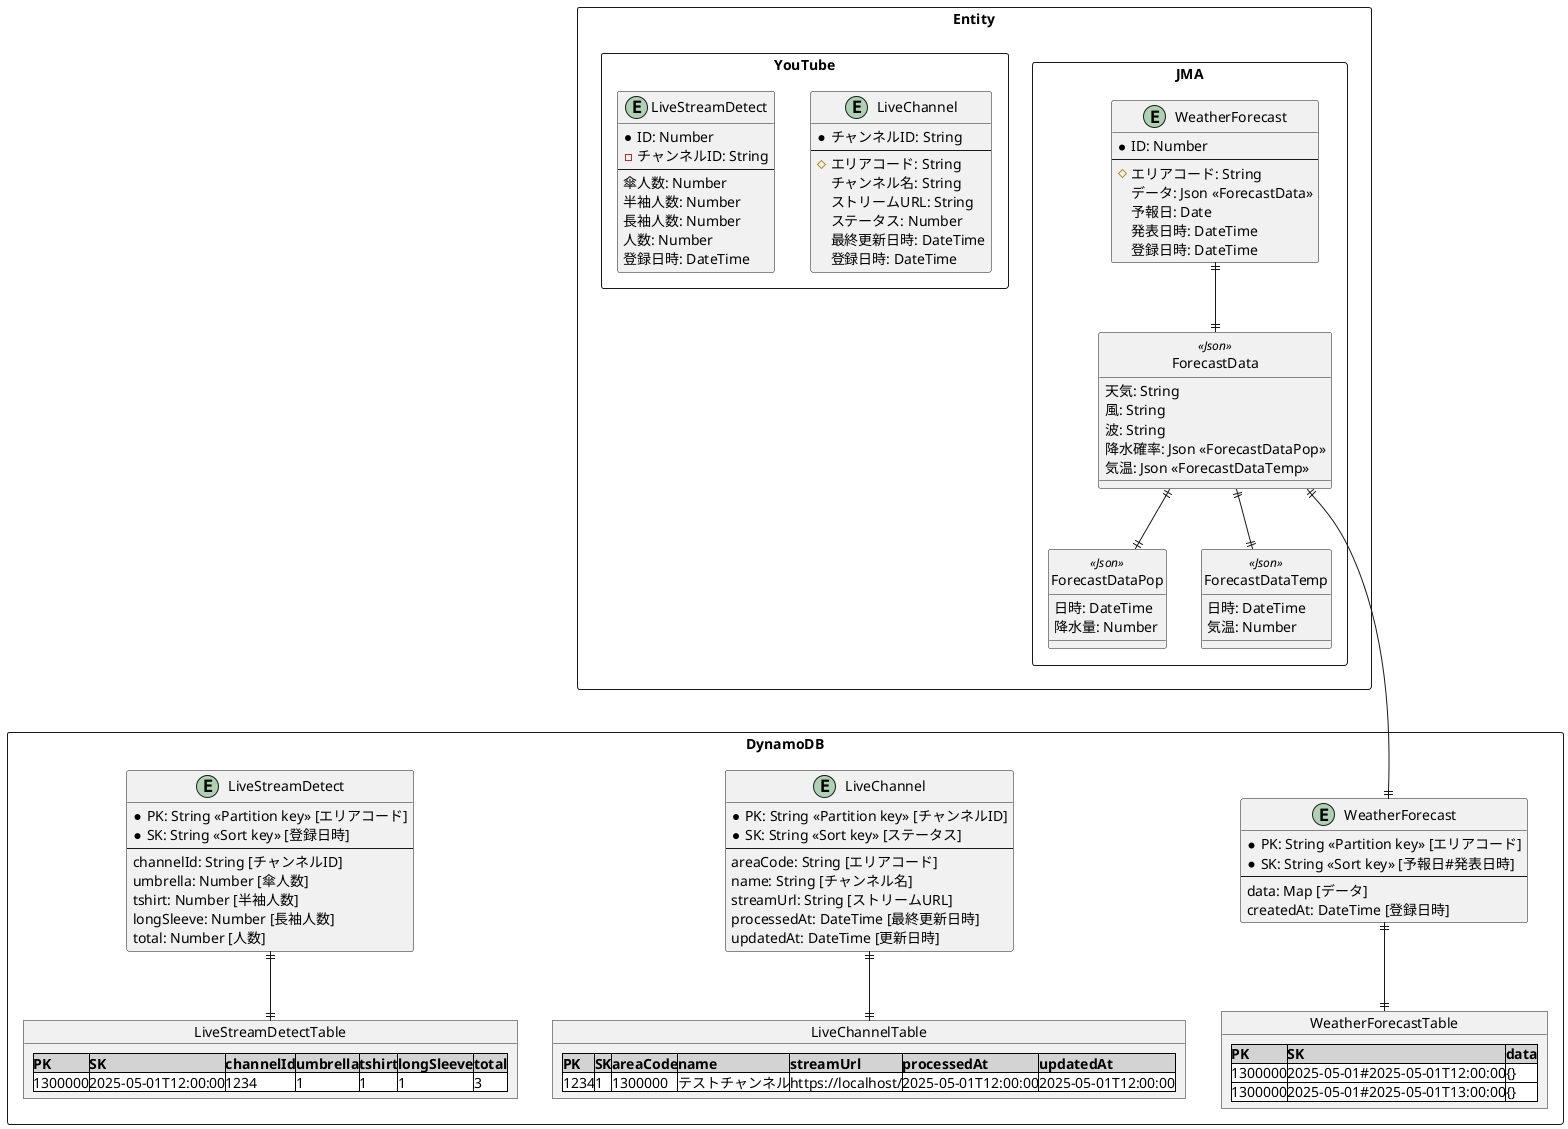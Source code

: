 @startuml Database
package Entity <<Rectangle>> {
  package JMA <<Rectangle>> {
    entity WeatherForecast {
      * ID: Number
      --
      # エリアコード: String
      データ: Json <<ForecastData>>
      予報日: Date
      発表日時: DateTime 
      登録日時: DateTime
    }

    entity ForecastData <<Json>> {
      天気: String
      風: String
      波: String
      降水確率: Json <<ForecastDataPop>>
      気温: Json <<ForecastDataTemp>>
    }

    entity ForecastDataPop <<Json>> {
      日時: DateTime
      降水量: Number
    }

    entity ForecastDataTemp <<Json>> {
      日時: DateTime
      気温: Number
    }

    WeatherForecast ||--|| ForecastData
    ForecastData ||--|| ForecastDataPop
    ForecastData ||--|| ForecastDataTemp

    hide <<Json>> circle
  }

  package YouTube <<Rectangle>> {
    entity LiveChannel {
      * チャンネルID: String
      --
      # エリアコード: String
      チャンネル名: String
      ストリームURL: String
      ステータス: Number
      最終更新日時: DateTime
      登録日時: DateTime
    }

    entity LiveStreamDetect {
      * ID: Number
      - チャンネルID: String
      --
      傘人数: Number
      半袖人数: Number
      長袖人数: Number
      人数: Number
      登録日時: DateTime
    }
  }

}

package DynamoDB <<Rectangle>> {
  entity WeatherForecast {
    * PK: String <<Partition key>> [エリアコード]
    * SK: String <<Sort key>> [予報日#発表日時]
    --
    data: Map [データ]
    createdAt: DateTime [登録日時]
  }

  entity LiveChannel {
    * PK: String <<Partition key>> [チャンネルID]
    * SK: String <<Sort key>> [ステータス]
    --
    areaCode: String [エリアコード]
    name: String [チャンネル名]
    streamUrl: String [ストリームURL]
    processedAt: DateTime [最終更新日時]
    updatedAt: DateTime [更新日時]
  }

  entity LiveStreamDetect {
    * PK: String <<Partition key>> [エリアコード]
    * SK: String <<Sort key>> [登録日時]
    --
    channelId: String [チャンネルID]
    umbrella: Number [傘人数]
    tshirt: Number [半袖人数]
    longSleeve: Number [長袖人数]
    total: Number [人数]
  }

  object WeatherForecastTable {
    <#lightgray,#black>|=PK|=SK|=data|
    <#white>|1300000|2025-05-01#2025-05-01T12:00:00|{}|
    <#white>|1300000|2025-05-01#2025-05-01T13:00:00|{}|
  }

  object LiveChannelTable {
    <#lightgray,#black>|=PK|=SK|=areaCode|=name|=streamUrl|=processedAt|=updatedAt|
    <#white>|1234|1|1300000|テストチャンネル|https://localhost/|2025-05-01T12:00:00|2025-05-01T12:00:00|
  }

  object LiveStreamDetectTable {
    <#lightgray,#black>|=PK|=SK|=channelId|=umbrella|=tshirt|=longSleeve|=total|
    <#white>|1300000|2025-05-01T12:00:00|1234|1|1|1|3|
  }

  WeatherForecast ||--|| WeatherForecastTable
  LiveChannel ||--|| LiveChannelTable
  LiveStreamDetect ||--|| LiveStreamDetectTable

  ForecastData ||----|| WeatherForecast
}
@enduml
